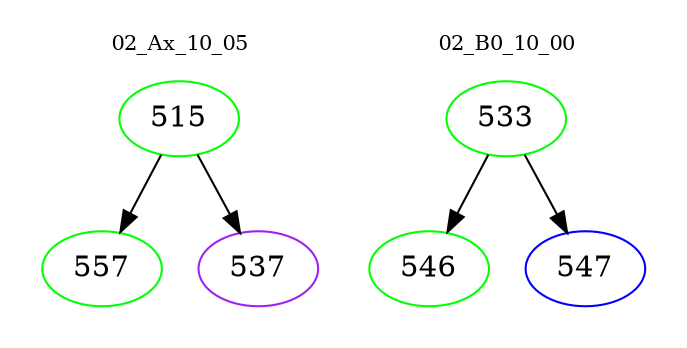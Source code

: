 digraph{
subgraph cluster_0 {
color = white
label = "02_Ax_10_05";
fontsize=10;
T0_515 [label="515", color="green"]
T0_515 -> T0_557 [color="black"]
T0_557 [label="557", color="green"]
T0_515 -> T0_537 [color="black"]
T0_537 [label="537", color="purple"]
}
subgraph cluster_1 {
color = white
label = "02_B0_10_00";
fontsize=10;
T1_533 [label="533", color="green"]
T1_533 -> T1_546 [color="black"]
T1_546 [label="546", color="green"]
T1_533 -> T1_547 [color="black"]
T1_547 [label="547", color="blue"]
}
}
